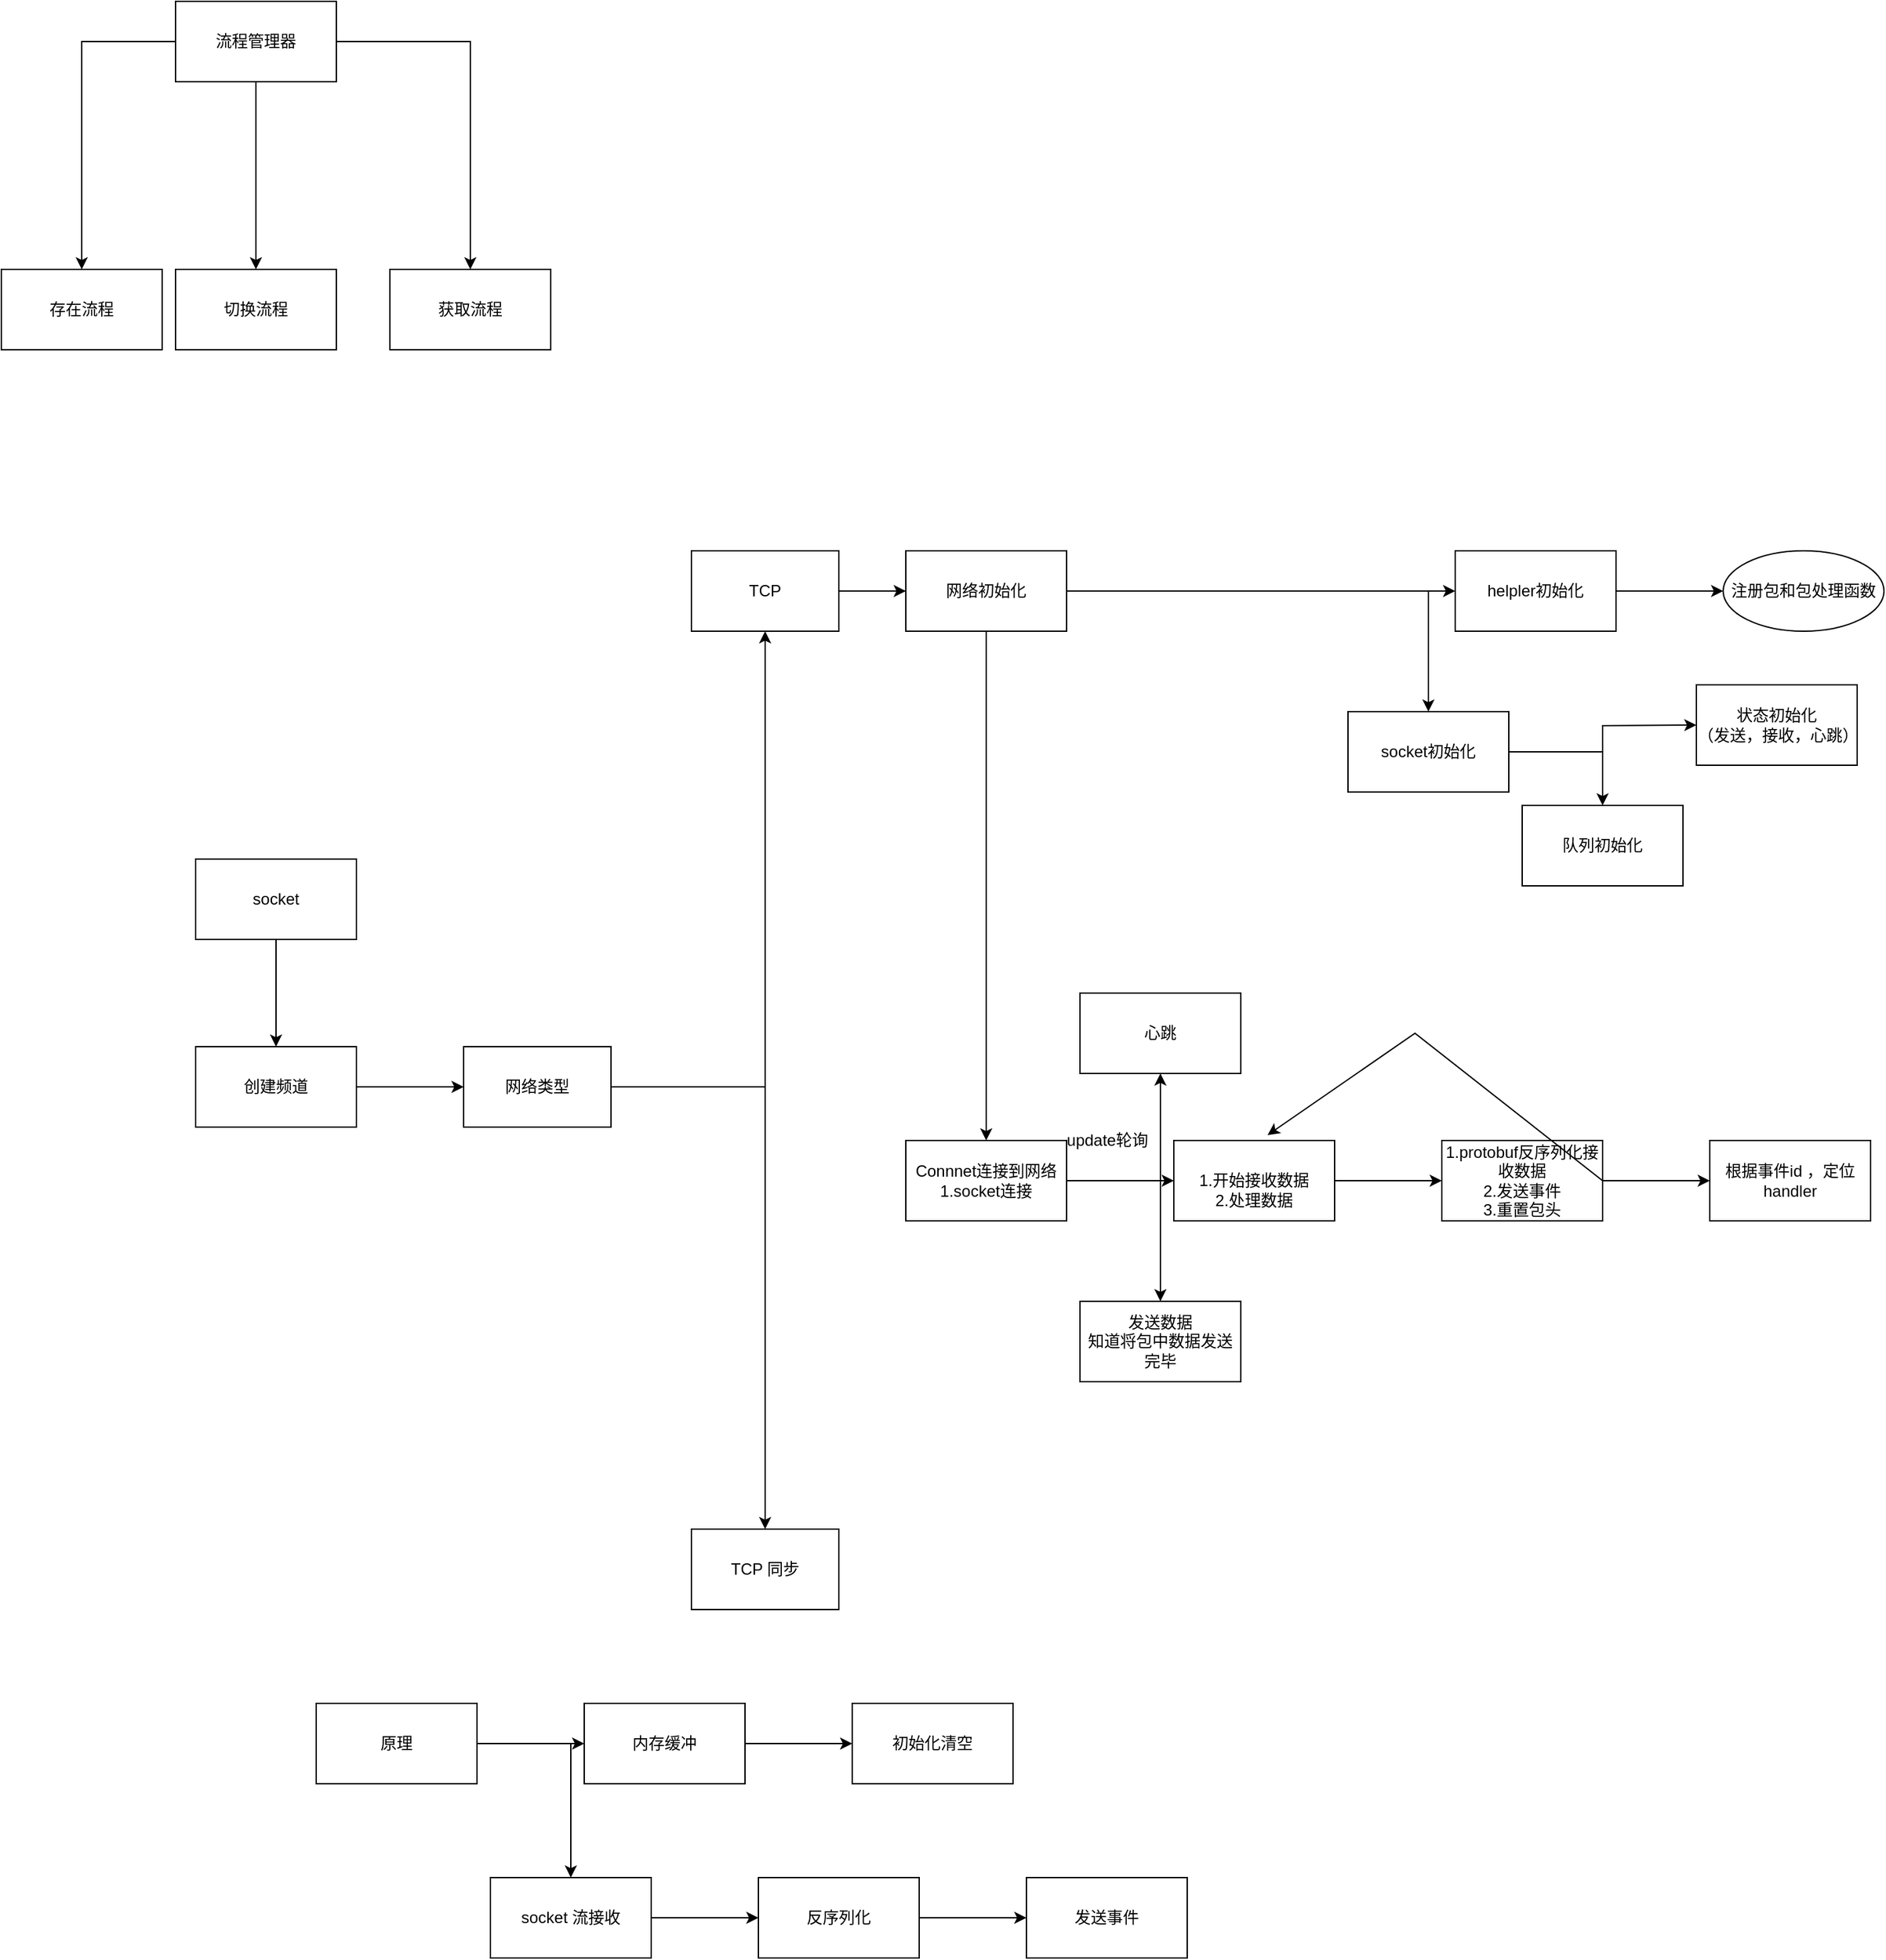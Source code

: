 <mxfile version="20.3.5" type="github">
  <diagram id="-vz4P1ZITSGPAcEF1N8J" name="Page-1">
    <mxGraphModel dx="1421" dy="1963" grid="1" gridSize="10" guides="1" tooltips="1" connect="1" arrows="1" fold="1" page="1" pageScale="1" pageWidth="827" pageHeight="1169" math="0" shadow="0">
      <root>
        <mxCell id="0" />
        <mxCell id="1" parent="0" />
        <mxCell id="q0Rex6J8z_JQCzWFVHfo-3" value="" style="edgeStyle=orthogonalEdgeStyle;rounded=0;orthogonalLoop=1;jettySize=auto;html=1;" parent="1" source="q0Rex6J8z_JQCzWFVHfo-1" target="q0Rex6J8z_JQCzWFVHfo-2" edge="1">
          <mxGeometry relative="1" as="geometry" />
        </mxCell>
        <mxCell id="q0Rex6J8z_JQCzWFVHfo-5" value="" style="edgeStyle=orthogonalEdgeStyle;rounded=0;orthogonalLoop=1;jettySize=auto;html=1;" parent="1" source="q0Rex6J8z_JQCzWFVHfo-1" target="q0Rex6J8z_JQCzWFVHfo-4" edge="1">
          <mxGeometry relative="1" as="geometry" />
        </mxCell>
        <mxCell id="q0Rex6J8z_JQCzWFVHfo-7" value="" style="edgeStyle=orthogonalEdgeStyle;rounded=0;orthogonalLoop=1;jettySize=auto;html=1;" parent="1" source="q0Rex6J8z_JQCzWFVHfo-1" target="q0Rex6J8z_JQCzWFVHfo-6" edge="1">
          <mxGeometry relative="1" as="geometry" />
        </mxCell>
        <mxCell id="q0Rex6J8z_JQCzWFVHfo-1" value="流程管理器" style="rounded=0;whiteSpace=wrap;html=1;" parent="1" vertex="1">
          <mxGeometry x="235" y="-180" width="120" height="60" as="geometry" />
        </mxCell>
        <mxCell id="q0Rex6J8z_JQCzWFVHfo-2" value="切换流程" style="whiteSpace=wrap;html=1;rounded=0;" parent="1" vertex="1">
          <mxGeometry x="235" y="20" width="120" height="60" as="geometry" />
        </mxCell>
        <mxCell id="q0Rex6J8z_JQCzWFVHfo-4" value="存在流程" style="rounded=0;whiteSpace=wrap;html=1;" parent="1" vertex="1">
          <mxGeometry x="105" y="20" width="120" height="60" as="geometry" />
        </mxCell>
        <mxCell id="q0Rex6J8z_JQCzWFVHfo-6" value="获取流程" style="whiteSpace=wrap;html=1;rounded=0;" parent="1" vertex="1">
          <mxGeometry x="395" y="20" width="120" height="60" as="geometry" />
        </mxCell>
        <mxCell id="vNqGafequIF6js2vLs9z-3" value="" style="edgeStyle=orthogonalEdgeStyle;rounded=0;orthogonalLoop=1;jettySize=auto;html=1;" parent="1" source="vNqGafequIF6js2vLs9z-1" target="vNqGafequIF6js2vLs9z-2" edge="1">
          <mxGeometry relative="1" as="geometry" />
        </mxCell>
        <mxCell id="vNqGafequIF6js2vLs9z-1" value="socket" style="whiteSpace=wrap;html=1;" parent="1" vertex="1">
          <mxGeometry x="250" y="460" width="120" height="60" as="geometry" />
        </mxCell>
        <mxCell id="vNqGafequIF6js2vLs9z-5" value="" style="edgeStyle=orthogonalEdgeStyle;rounded=0;orthogonalLoop=1;jettySize=auto;html=1;" parent="1" source="vNqGafequIF6js2vLs9z-2" target="vNqGafequIF6js2vLs9z-4" edge="1">
          <mxGeometry relative="1" as="geometry" />
        </mxCell>
        <mxCell id="vNqGafequIF6js2vLs9z-2" value="创建频道&lt;br&gt;" style="whiteSpace=wrap;html=1;" parent="1" vertex="1">
          <mxGeometry x="250" y="600" width="120" height="60" as="geometry" />
        </mxCell>
        <mxCell id="vNqGafequIF6js2vLs9z-7" value="" style="edgeStyle=orthogonalEdgeStyle;rounded=0;orthogonalLoop=1;jettySize=auto;html=1;" parent="1" source="vNqGafequIF6js2vLs9z-4" target="vNqGafequIF6js2vLs9z-6" edge="1">
          <mxGeometry relative="1" as="geometry" />
        </mxCell>
        <mxCell id="vNqGafequIF6js2vLs9z-9" value="" style="edgeStyle=orthogonalEdgeStyle;rounded=0;orthogonalLoop=1;jettySize=auto;html=1;" parent="1" source="vNqGafequIF6js2vLs9z-4" target="vNqGafequIF6js2vLs9z-8" edge="1">
          <mxGeometry relative="1" as="geometry" />
        </mxCell>
        <mxCell id="vNqGafequIF6js2vLs9z-4" value="网络类型" style="whiteSpace=wrap;html=1;" parent="1" vertex="1">
          <mxGeometry x="450" y="600" width="110" height="60" as="geometry" />
        </mxCell>
        <mxCell id="vNqGafequIF6js2vLs9z-44" value="" style="edgeStyle=orthogonalEdgeStyle;rounded=0;orthogonalLoop=1;jettySize=auto;html=1;" parent="1" source="vNqGafequIF6js2vLs9z-6" target="vNqGafequIF6js2vLs9z-43" edge="1">
          <mxGeometry relative="1" as="geometry" />
        </mxCell>
        <mxCell id="vNqGafequIF6js2vLs9z-56" value="" style="edgeStyle=orthogonalEdgeStyle;rounded=0;orthogonalLoop=1;jettySize=auto;html=1;" parent="1" source="vNqGafequIF6js2vLs9z-6" target="vNqGafequIF6js2vLs9z-55" edge="1">
          <mxGeometry relative="1" as="geometry" />
        </mxCell>
        <mxCell id="vNqGafequIF6js2vLs9z-6" value="TCP" style="whiteSpace=wrap;html=1;" parent="1" vertex="1">
          <mxGeometry x="620" y="230" width="110" height="60" as="geometry" />
        </mxCell>
        <mxCell id="vNqGafequIF6js2vLs9z-8" value="TCP 同步" style="whiteSpace=wrap;html=1;" parent="1" vertex="1">
          <mxGeometry x="620" y="960" width="110" height="60" as="geometry" />
        </mxCell>
        <mxCell id="vNqGafequIF6js2vLs9z-42" value="" style="edgeStyle=orthogonalEdgeStyle;rounded=0;orthogonalLoop=1;jettySize=auto;html=1;" parent="1" source="vNqGafequIF6js2vLs9z-34" target="vNqGafequIF6js2vLs9z-41" edge="1">
          <mxGeometry relative="1" as="geometry" />
        </mxCell>
        <mxCell id="vNqGafequIF6js2vLs9z-34" value="helpler初始化" style="whiteSpace=wrap;html=1;" parent="1" vertex="1">
          <mxGeometry x="1190" y="230" width="120" height="60" as="geometry" />
        </mxCell>
        <mxCell id="vNqGafequIF6js2vLs9z-41" value="注册包和包处理函数" style="ellipse;whiteSpace=wrap;html=1;" parent="1" vertex="1">
          <mxGeometry x="1390" y="230" width="120" height="60" as="geometry" />
        </mxCell>
        <mxCell id="vNqGafequIF6js2vLs9z-48" value="" style="edgeStyle=orthogonalEdgeStyle;rounded=0;orthogonalLoop=1;jettySize=auto;html=1;" parent="1" source="vNqGafequIF6js2vLs9z-43" target="vNqGafequIF6js2vLs9z-47" edge="1">
          <mxGeometry relative="1" as="geometry" />
        </mxCell>
        <mxCell id="vNqGafequIF6js2vLs9z-43" value="网络初始化" style="whiteSpace=wrap;html=1;" parent="1" vertex="1">
          <mxGeometry x="780" y="230" width="120" height="60" as="geometry" />
        </mxCell>
        <mxCell id="vNqGafequIF6js2vLs9z-45" value="" style="endArrow=classic;html=1;rounded=0;exitX=1;exitY=0.5;exitDx=0;exitDy=0;entryX=0;entryY=0.5;entryDx=0;entryDy=0;" parent="1" source="vNqGafequIF6js2vLs9z-43" target="vNqGafequIF6js2vLs9z-34" edge="1">
          <mxGeometry width="50" height="50" relative="1" as="geometry">
            <mxPoint x="880" y="350" as="sourcePoint" />
            <mxPoint x="930" y="300" as="targetPoint" />
          </mxGeometry>
        </mxCell>
        <mxCell id="vNqGafequIF6js2vLs9z-50" value="" style="edgeStyle=orthogonalEdgeStyle;rounded=0;orthogonalLoop=1;jettySize=auto;html=1;" parent="1" source="vNqGafequIF6js2vLs9z-47" edge="1">
          <mxGeometry relative="1" as="geometry">
            <mxPoint x="1370" y="360" as="targetPoint" />
          </mxGeometry>
        </mxCell>
        <mxCell id="vNqGafequIF6js2vLs9z-52" value="" style="edgeStyle=orthogonalEdgeStyle;rounded=0;orthogonalLoop=1;jettySize=auto;html=1;" parent="1" source="vNqGafequIF6js2vLs9z-47" target="vNqGafequIF6js2vLs9z-51" edge="1">
          <mxGeometry relative="1" as="geometry" />
        </mxCell>
        <mxCell id="vNqGafequIF6js2vLs9z-47" value="socket初始化" style="whiteSpace=wrap;html=1;" parent="1" vertex="1">
          <mxGeometry x="1110" y="350" width="120" height="60" as="geometry" />
        </mxCell>
        <mxCell id="vNqGafequIF6js2vLs9z-49" value="状态初始化&lt;br&gt;（发送，接收，心跳）" style="whiteSpace=wrap;html=1;" parent="1" vertex="1">
          <mxGeometry x="1370" y="330" width="120" height="60" as="geometry" />
        </mxCell>
        <mxCell id="vNqGafequIF6js2vLs9z-51" value="队列初始化" style="whiteSpace=wrap;html=1;" parent="1" vertex="1">
          <mxGeometry x="1240" y="420" width="120" height="60" as="geometry" />
        </mxCell>
        <mxCell id="vNqGafequIF6js2vLs9z-58" value="" style="edgeStyle=orthogonalEdgeStyle;rounded=0;orthogonalLoop=1;jettySize=auto;html=1;" parent="1" source="vNqGafequIF6js2vLs9z-55" target="vNqGafequIF6js2vLs9z-57" edge="1">
          <mxGeometry relative="1" as="geometry" />
        </mxCell>
        <mxCell id="v6LqayzRAc19wyVtaCcf-6" value="" style="edgeStyle=orthogonalEdgeStyle;rounded=0;orthogonalLoop=1;jettySize=auto;html=1;" parent="1" source="vNqGafequIF6js2vLs9z-55" target="v6LqayzRAc19wyVtaCcf-5" edge="1">
          <mxGeometry relative="1" as="geometry" />
        </mxCell>
        <mxCell id="v6LqayzRAc19wyVtaCcf-9" value="" style="edgeStyle=orthogonalEdgeStyle;rounded=0;orthogonalLoop=1;jettySize=auto;html=1;" parent="1" source="vNqGafequIF6js2vLs9z-55" target="v6LqayzRAc19wyVtaCcf-8" edge="1">
          <mxGeometry relative="1" as="geometry" />
        </mxCell>
        <mxCell id="vNqGafequIF6js2vLs9z-55" value="Connnet连接到网络&lt;br&gt;1.socket连接" style="whiteSpace=wrap;html=1;" parent="1" vertex="1">
          <mxGeometry x="780" y="670" width="120" height="60" as="geometry" />
        </mxCell>
        <mxCell id="vNqGafequIF6js2vLs9z-60" value="" style="edgeStyle=orthogonalEdgeStyle;rounded=0;orthogonalLoop=1;jettySize=auto;html=1;" parent="1" source="vNqGafequIF6js2vLs9z-57" target="vNqGafequIF6js2vLs9z-59" edge="1">
          <mxGeometry relative="1" as="geometry" />
        </mxCell>
        <mxCell id="vNqGafequIF6js2vLs9z-57" value="&lt;br&gt;1.开始接收数据&lt;br&gt;2.处理数据" style="whiteSpace=wrap;html=1;" parent="1" vertex="1">
          <mxGeometry x="980" y="670" width="120" height="60" as="geometry" />
        </mxCell>
        <mxCell id="FiyPIoS7A9dRKcopYW_M-2" value="" style="edgeStyle=orthogonalEdgeStyle;rounded=0;orthogonalLoop=1;jettySize=auto;html=1;" parent="1" source="vNqGafequIF6js2vLs9z-59" target="FiyPIoS7A9dRKcopYW_M-1" edge="1">
          <mxGeometry relative="1" as="geometry" />
        </mxCell>
        <mxCell id="vNqGafequIF6js2vLs9z-59" value="1.protobuf反序列化接收数据&lt;br&gt;2.发送事件&lt;br&gt;3.重置包头" style="whiteSpace=wrap;html=1;" parent="1" vertex="1">
          <mxGeometry x="1180" y="670" width="120" height="60" as="geometry" />
        </mxCell>
        <mxCell id="v6LqayzRAc19wyVtaCcf-2" value="" style="endArrow=classic;html=1;rounded=0;exitX=1;exitY=0.5;exitDx=0;exitDy=0;entryX=0.583;entryY=-0.067;entryDx=0;entryDy=0;entryPerimeter=0;" parent="1" source="vNqGafequIF6js2vLs9z-59" target="vNqGafequIF6js2vLs9z-57" edge="1">
          <mxGeometry width="50" height="50" relative="1" as="geometry">
            <mxPoint x="990" y="710" as="sourcePoint" />
            <mxPoint x="1040" y="660" as="targetPoint" />
            <Array as="points">
              <mxPoint x="1160" y="590" />
            </Array>
          </mxGeometry>
        </mxCell>
        <mxCell id="v6LqayzRAc19wyVtaCcf-5" value="发送数据&lt;br&gt;知道将包中数据发送完毕" style="whiteSpace=wrap;html=1;" parent="1" vertex="1">
          <mxGeometry x="910" y="790" width="120" height="60" as="geometry" />
        </mxCell>
        <mxCell id="v6LqayzRAc19wyVtaCcf-7" value="update轮询" style="text;html=1;align=center;verticalAlign=middle;resizable=0;points=[];autosize=1;strokeColor=none;fillColor=none;" parent="1" vertex="1">
          <mxGeometry x="890" y="655" width="80" height="30" as="geometry" />
        </mxCell>
        <mxCell id="v6LqayzRAc19wyVtaCcf-8" value="心跳" style="whiteSpace=wrap;html=1;" parent="1" vertex="1">
          <mxGeometry x="910" y="560" width="120" height="60" as="geometry" />
        </mxCell>
        <mxCell id="FiyPIoS7A9dRKcopYW_M-1" value="根据事件id ，定位handler" style="whiteSpace=wrap;html=1;" parent="1" vertex="1">
          <mxGeometry x="1380" y="670" width="120" height="60" as="geometry" />
        </mxCell>
        <mxCell id="Gihjp0KqFhUBSaglq0Ix-4" value="" style="edgeStyle=orthogonalEdgeStyle;rounded=0;orthogonalLoop=1;jettySize=auto;html=1;" edge="1" parent="1" source="Gihjp0KqFhUBSaglq0Ix-2" target="Gihjp0KqFhUBSaglq0Ix-3">
          <mxGeometry relative="1" as="geometry" />
        </mxCell>
        <mxCell id="Gihjp0KqFhUBSaglq0Ix-6" value="" style="edgeStyle=orthogonalEdgeStyle;rounded=0;orthogonalLoop=1;jettySize=auto;html=1;" edge="1" parent="1" source="Gihjp0KqFhUBSaglq0Ix-2" target="Gihjp0KqFhUBSaglq0Ix-5">
          <mxGeometry relative="1" as="geometry" />
        </mxCell>
        <mxCell id="Gihjp0KqFhUBSaglq0Ix-2" value="原理&lt;br&gt;" style="whiteSpace=wrap;html=1;" vertex="1" parent="1">
          <mxGeometry x="340" y="1090" width="120" height="60" as="geometry" />
        </mxCell>
        <mxCell id="Gihjp0KqFhUBSaglq0Ix-10" value="" style="edgeStyle=orthogonalEdgeStyle;rounded=0;orthogonalLoop=1;jettySize=auto;html=1;" edge="1" parent="1" source="Gihjp0KqFhUBSaglq0Ix-3" target="Gihjp0KqFhUBSaglq0Ix-9">
          <mxGeometry relative="1" as="geometry" />
        </mxCell>
        <mxCell id="Gihjp0KqFhUBSaglq0Ix-3" value="内存缓冲" style="whiteSpace=wrap;html=1;" vertex="1" parent="1">
          <mxGeometry x="540" y="1090" width="120" height="60" as="geometry" />
        </mxCell>
        <mxCell id="Gihjp0KqFhUBSaglq0Ix-12" value="" style="edgeStyle=orthogonalEdgeStyle;rounded=0;orthogonalLoop=1;jettySize=auto;html=1;" edge="1" parent="1" source="Gihjp0KqFhUBSaglq0Ix-5" target="Gihjp0KqFhUBSaglq0Ix-11">
          <mxGeometry relative="1" as="geometry" />
        </mxCell>
        <mxCell id="Gihjp0KqFhUBSaglq0Ix-5" value="socket 流接收" style="whiteSpace=wrap;html=1;" vertex="1" parent="1">
          <mxGeometry x="470" y="1220" width="120" height="60" as="geometry" />
        </mxCell>
        <mxCell id="Gihjp0KqFhUBSaglq0Ix-9" value="初始化清空" style="whiteSpace=wrap;html=1;" vertex="1" parent="1">
          <mxGeometry x="740" y="1090" width="120" height="60" as="geometry" />
        </mxCell>
        <mxCell id="Gihjp0KqFhUBSaglq0Ix-14" value="" style="edgeStyle=orthogonalEdgeStyle;rounded=0;orthogonalLoop=1;jettySize=auto;html=1;" edge="1" parent="1" source="Gihjp0KqFhUBSaglq0Ix-11" target="Gihjp0KqFhUBSaglq0Ix-13">
          <mxGeometry relative="1" as="geometry" />
        </mxCell>
        <mxCell id="Gihjp0KqFhUBSaglq0Ix-11" value="反序列化&lt;br&gt;" style="whiteSpace=wrap;html=1;" vertex="1" parent="1">
          <mxGeometry x="670" y="1220" width="120" height="60" as="geometry" />
        </mxCell>
        <mxCell id="Gihjp0KqFhUBSaglq0Ix-13" value="发送事件" style="whiteSpace=wrap;html=1;" vertex="1" parent="1">
          <mxGeometry x="870" y="1220" width="120" height="60" as="geometry" />
        </mxCell>
      </root>
    </mxGraphModel>
  </diagram>
</mxfile>
